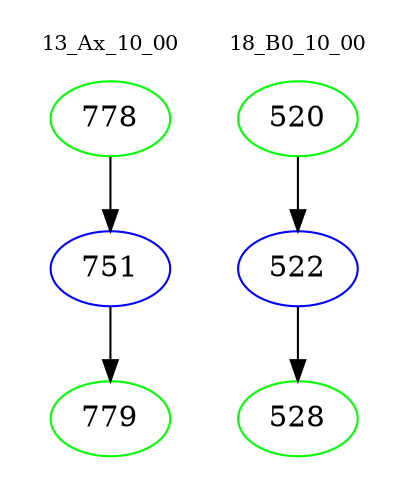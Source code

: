 digraph{
subgraph cluster_0 {
color = white
label = "13_Ax_10_00";
fontsize=10;
T0_778 [label="778", color="green"]
T0_778 -> T0_751 [color="black"]
T0_751 [label="751", color="blue"]
T0_751 -> T0_779 [color="black"]
T0_779 [label="779", color="green"]
}
subgraph cluster_1 {
color = white
label = "18_B0_10_00";
fontsize=10;
T1_520 [label="520", color="green"]
T1_520 -> T1_522 [color="black"]
T1_522 [label="522", color="blue"]
T1_522 -> T1_528 [color="black"]
T1_528 [label="528", color="green"]
}
}
